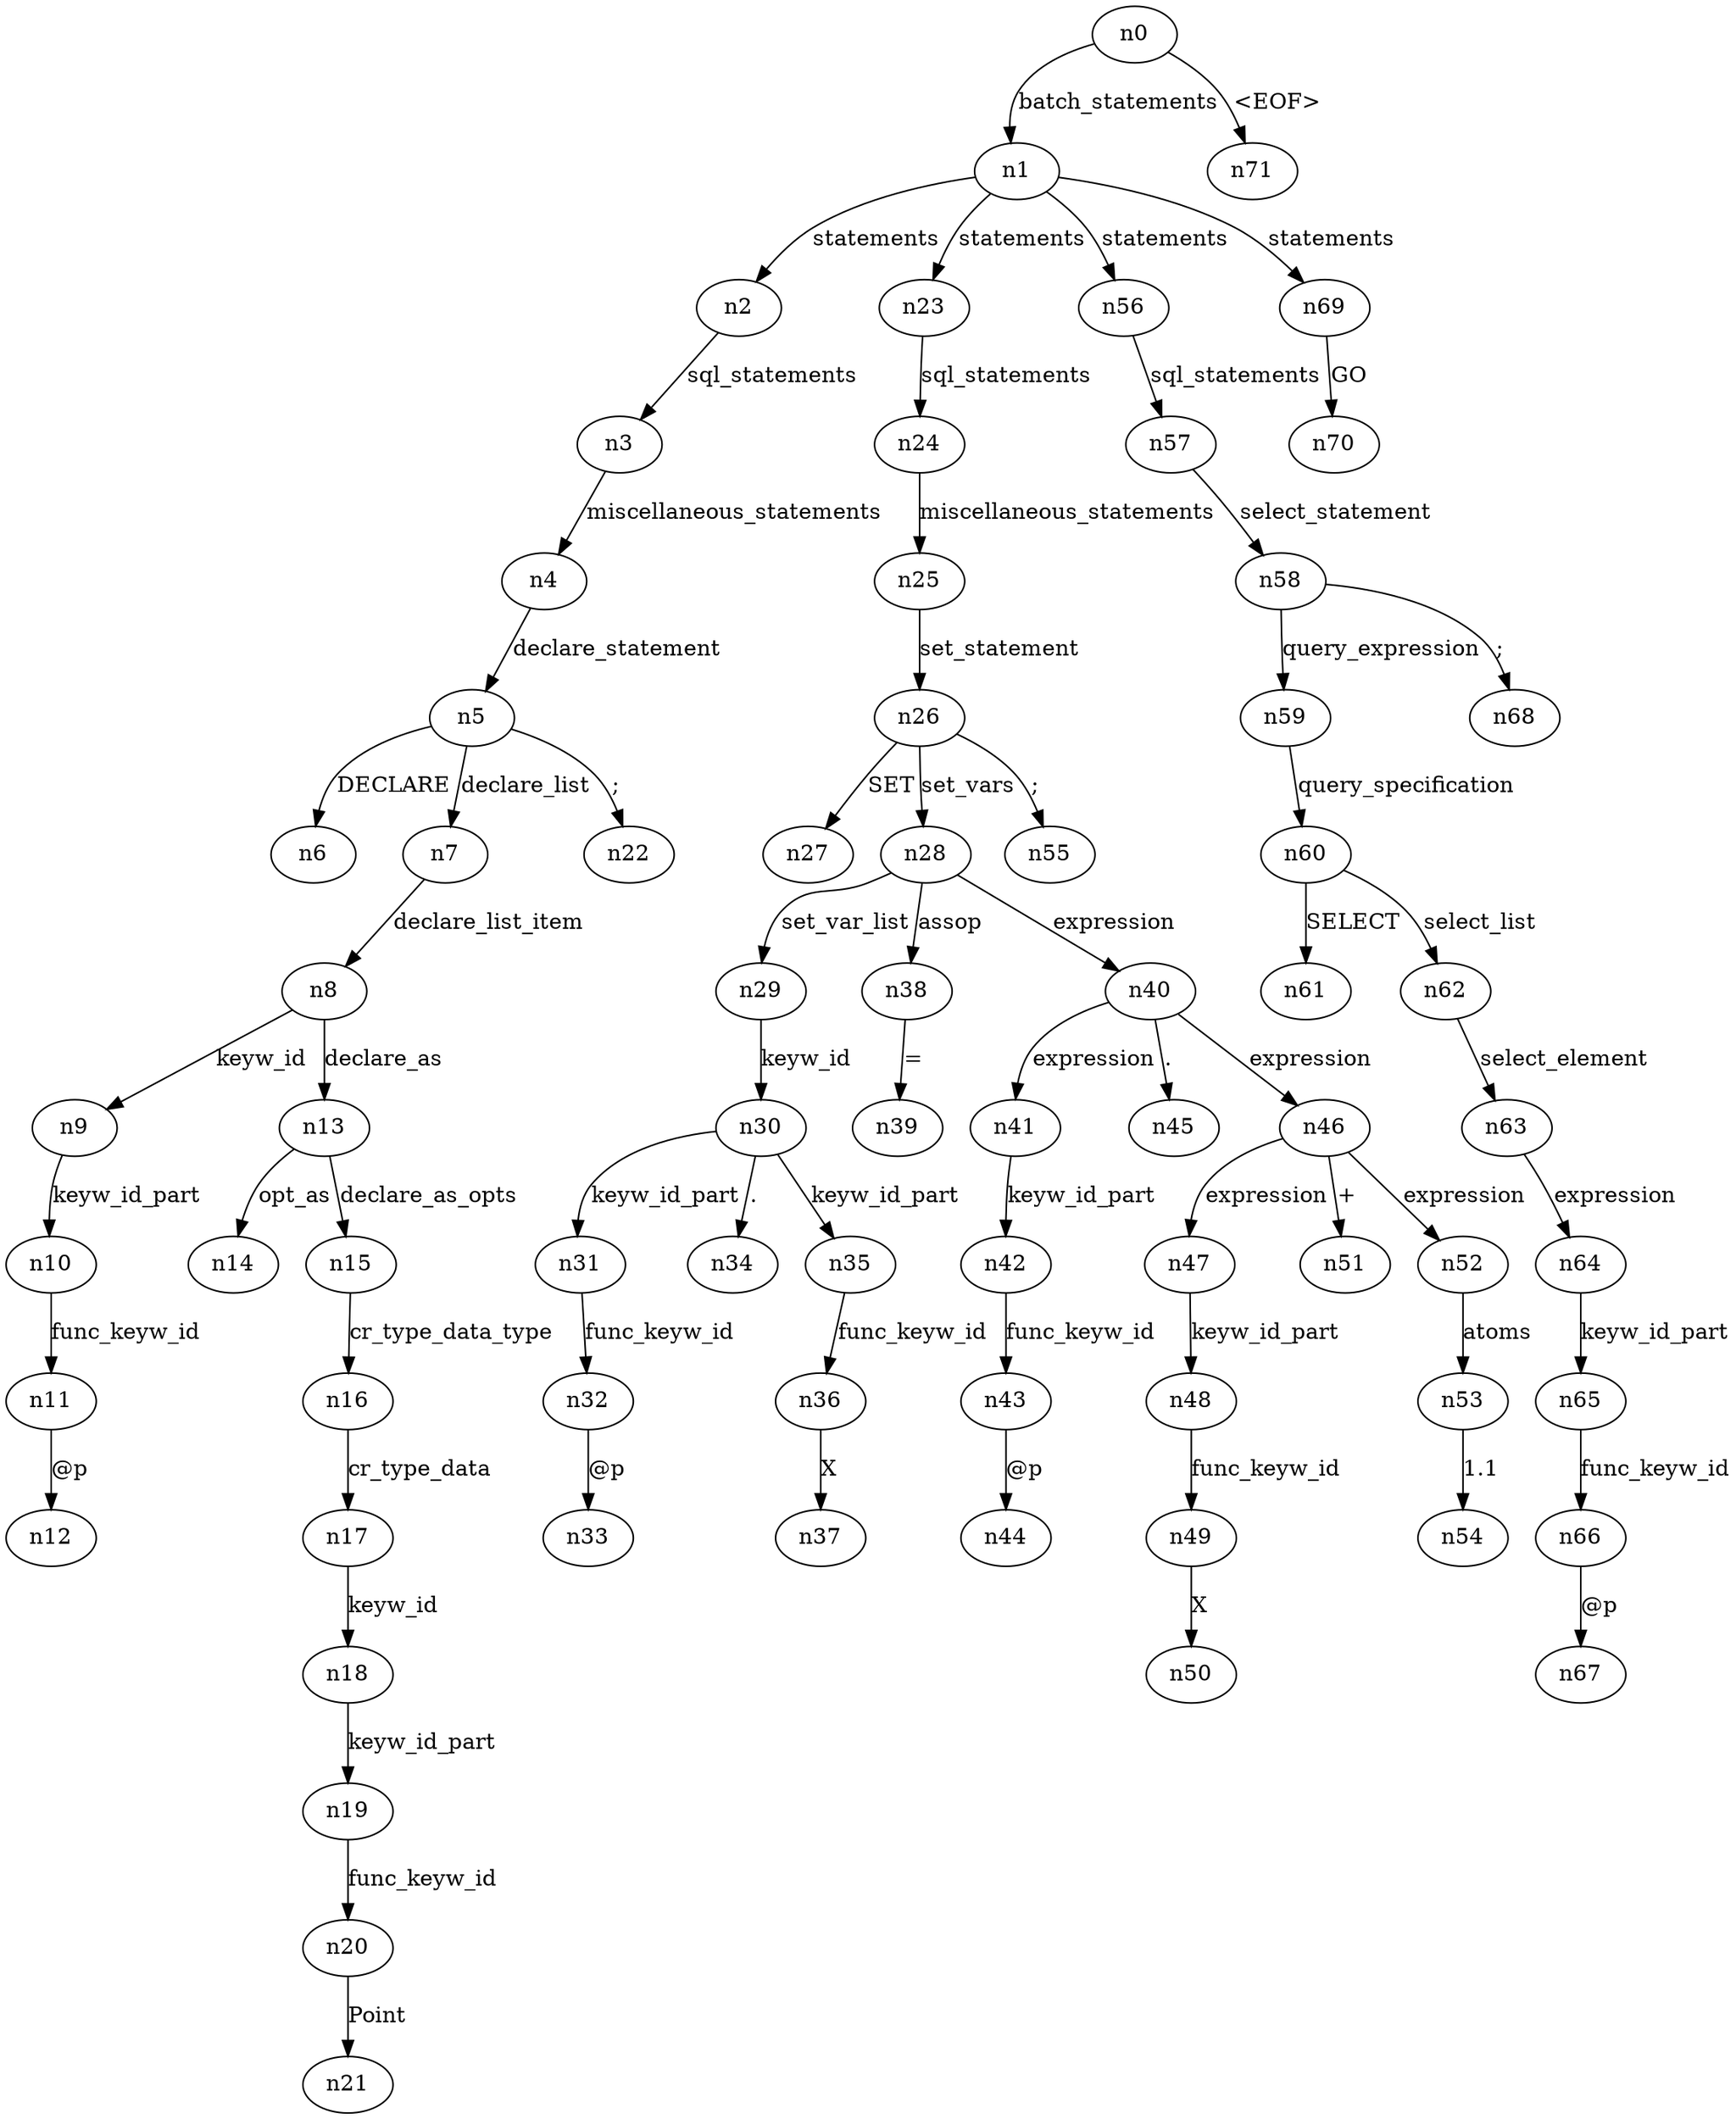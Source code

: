 digraph ParseTree {
  n0 -> n1 [label="batch_statements"];
  n1 -> n2 [label="statements"];
  n2 -> n3 [label="sql_statements"];
  n3 -> n4 [label="miscellaneous_statements"];
  n4 -> n5 [label="declare_statement"];
  n5 -> n6 [label="DECLARE"];
  n5 -> n7 [label="declare_list"];
  n7 -> n8 [label="declare_list_item"];
  n8 -> n9 [label="keyw_id"];
  n9 -> n10 [label="keyw_id_part"];
  n10 -> n11 [label="func_keyw_id"];
  n11 -> n12 [label="@p"];
  n8 -> n13 [label="declare_as"];
  n13 -> n14 [label="opt_as"];
  n13 -> n15 [label="declare_as_opts"];
  n15 -> n16 [label="cr_type_data_type"];
  n16 -> n17 [label="cr_type_data"];
  n17 -> n18 [label="keyw_id"];
  n18 -> n19 [label="keyw_id_part"];
  n19 -> n20 [label="func_keyw_id"];
  n20 -> n21 [label="Point"];
  n5 -> n22 [label=";"];
  n1 -> n23 [label="statements"];
  n23 -> n24 [label="sql_statements"];
  n24 -> n25 [label="miscellaneous_statements"];
  n25 -> n26 [label="set_statement"];
  n26 -> n27 [label="SET"];
  n26 -> n28 [label="set_vars"];
  n28 -> n29 [label="set_var_list"];
  n29 -> n30 [label="keyw_id"];
  n30 -> n31 [label="keyw_id_part"];
  n31 -> n32 [label="func_keyw_id"];
  n32 -> n33 [label="@p"];
  n30 -> n34 [label="."];
  n30 -> n35 [label="keyw_id_part"];
  n35 -> n36 [label="func_keyw_id"];
  n36 -> n37 [label="X"];
  n28 -> n38 [label="assop"];
  n38 -> n39 [label="="];
  n28 -> n40 [label="expression"];
  n40 -> n41 [label="expression"];
  n41 -> n42 [label="keyw_id_part"];
  n42 -> n43 [label="func_keyw_id"];
  n43 -> n44 [label="@p"];
  n40 -> n45 [label="."];
  n40 -> n46 [label="expression"];
  n46 -> n47 [label="expression"];
  n47 -> n48 [label="keyw_id_part"];
  n48 -> n49 [label="func_keyw_id"];
  n49 -> n50 [label="X"];
  n46 -> n51 [label="+"];
  n46 -> n52 [label="expression"];
  n52 -> n53 [label="atoms"];
  n53 -> n54 [label="1.1"];
  n26 -> n55 [label=";"];
  n1 -> n56 [label="statements"];
  n56 -> n57 [label="sql_statements"];
  n57 -> n58 [label="select_statement"];
  n58 -> n59 [label="query_expression"];
  n59 -> n60 [label="query_specification"];
  n60 -> n61 [label="SELECT"];
  n60 -> n62 [label="select_list"];
  n62 -> n63 [label="select_element"];
  n63 -> n64 [label="expression"];
  n64 -> n65 [label="keyw_id_part"];
  n65 -> n66 [label="func_keyw_id"];
  n66 -> n67 [label="@p"];
  n58 -> n68 [label=";"];
  n1 -> n69 [label="statements"];
  n69 -> n70 [label="GO"];
  n0 -> n71 [label="<EOF>"];
}